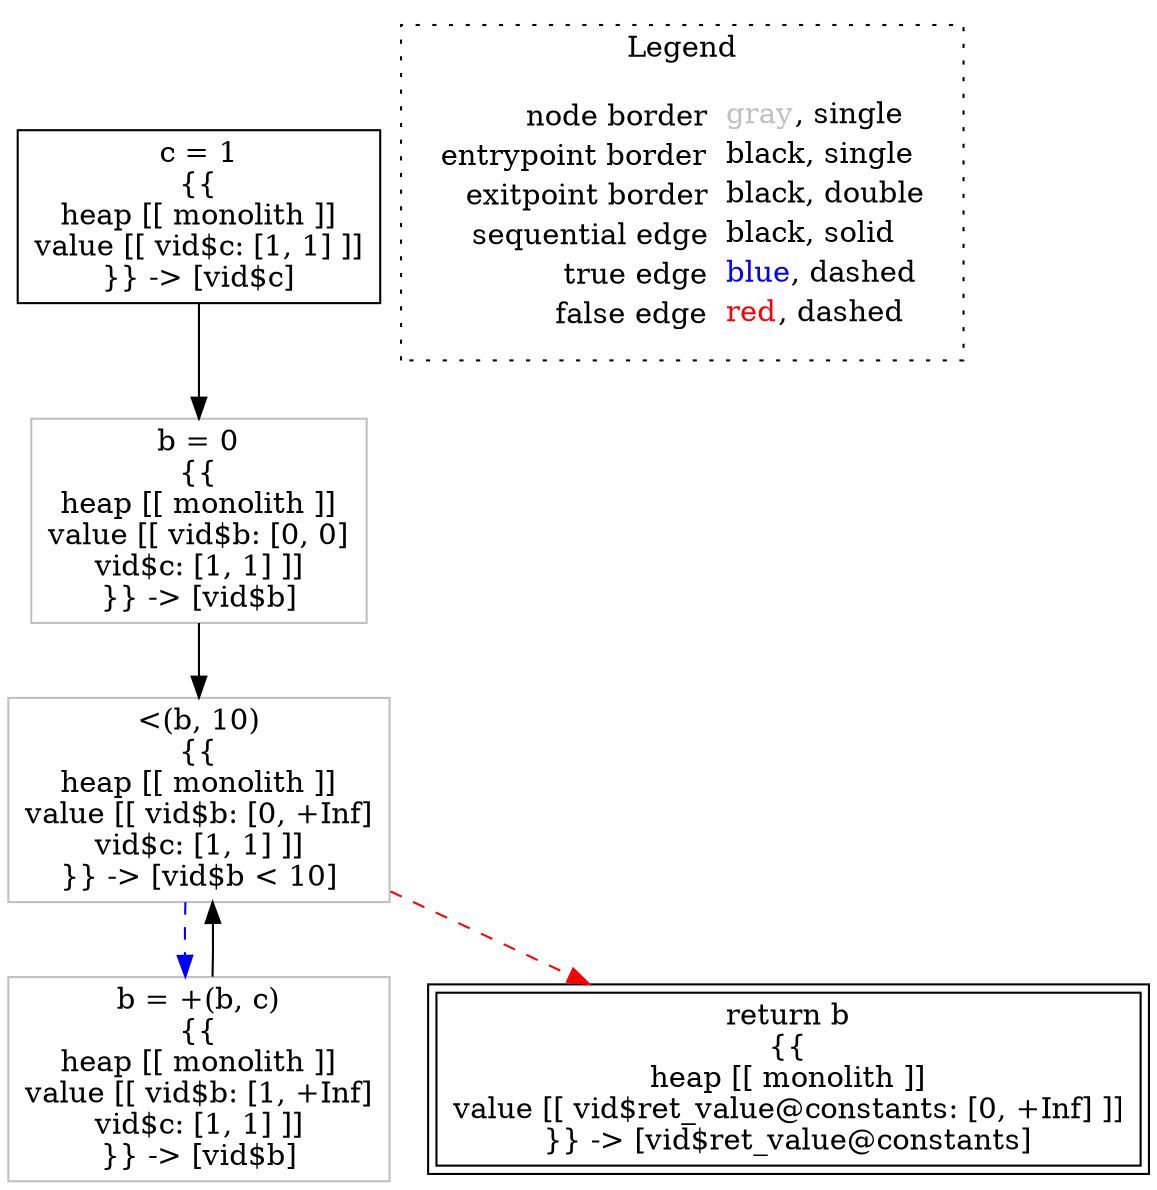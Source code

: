 digraph {
	"node0" [shape="rect",color="black",label=<c = 1<BR/>{{<BR/>heap [[ monolith ]]<BR/>value [[ vid$c: [1, 1] ]]<BR/>}} -&gt; [vid$c]>];
	"node1" [shape="rect",color="gray",label=<b = +(b, c)<BR/>{{<BR/>heap [[ monolith ]]<BR/>value [[ vid$b: [1, +Inf]<BR/>vid$c: [1, 1] ]]<BR/>}} -&gt; [vid$b]>];
	"node2" [shape="rect",color="black",peripheries="2",label=<return b<BR/>{{<BR/>heap [[ monolith ]]<BR/>value [[ vid$ret_value@constants: [0, +Inf] ]]<BR/>}} -&gt; [vid$ret_value@constants]>];
	"node3" [shape="rect",color="gray",label=<&lt;(b, 10)<BR/>{{<BR/>heap [[ monolith ]]<BR/>value [[ vid$b: [0, +Inf]<BR/>vid$c: [1, 1] ]]<BR/>}} -&gt; [vid$b &lt; 10]>];
	"node4" [shape="rect",color="gray",label=<b = 0<BR/>{{<BR/>heap [[ monolith ]]<BR/>value [[ vid$b: [0, 0]<BR/>vid$c: [1, 1] ]]<BR/>}} -&gt; [vid$b]>];
	"node1" -> "node3" [color="black"];
	"node0" -> "node4" [color="black"];
	"node3" -> "node1" [color="blue",style="dashed"];
	"node3" -> "node2" [color="red",style="dashed"];
	"node4" -> "node3" [color="black"];
subgraph cluster_legend {
	label="Legend";
	style=dotted;
	node [shape=plaintext];
	"legend" [label=<<table border="0" cellpadding="2" cellspacing="0" cellborder="0"><tr><td align="right">node border&nbsp;</td><td align="left"><font color="gray">gray</font>, single</td></tr><tr><td align="right">entrypoint border&nbsp;</td><td align="left"><font color="black">black</font>, single</td></tr><tr><td align="right">exitpoint border&nbsp;</td><td align="left"><font color="black">black</font>, double</td></tr><tr><td align="right">sequential edge&nbsp;</td><td align="left"><font color="black">black</font>, solid</td></tr><tr><td align="right">true edge&nbsp;</td><td align="left"><font color="blue">blue</font>, dashed</td></tr><tr><td align="right">false edge&nbsp;</td><td align="left"><font color="red">red</font>, dashed</td></tr></table>>];
}

}
